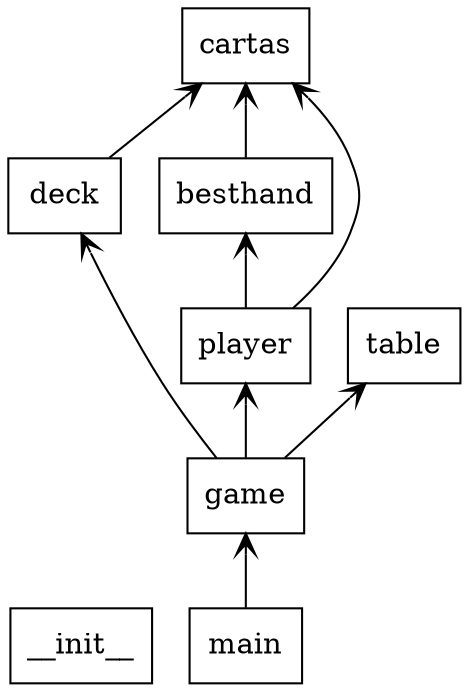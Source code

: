 digraph "packages" {
charset="utf-8"
rankdir=BT
"0" [label="__init__", shape="box"];
"1" [label="besthand", shape="box"];
"2" [label="cartas", shape="box"];
"3" [label="deck", shape="box"];
"4" [label="game", shape="box"];
"5" [label="main", shape="box"];
"6" [label="player", shape="box"];
"7" [label="table", shape="box"];
"1" -> "2" [arrowhead="open", arrowtail="none"];
"3" -> "2" [arrowhead="open", arrowtail="none"];
"4" -> "3" [arrowhead="open", arrowtail="none"];
"4" -> "6" [arrowhead="open", arrowtail="none"];
"4" -> "7" [arrowhead="open", arrowtail="none"];
"5" -> "4" [arrowhead="open", arrowtail="none"];
"6" -> "1" [arrowhead="open", arrowtail="none"];
"6" -> "2" [arrowhead="open", arrowtail="none"];
}
